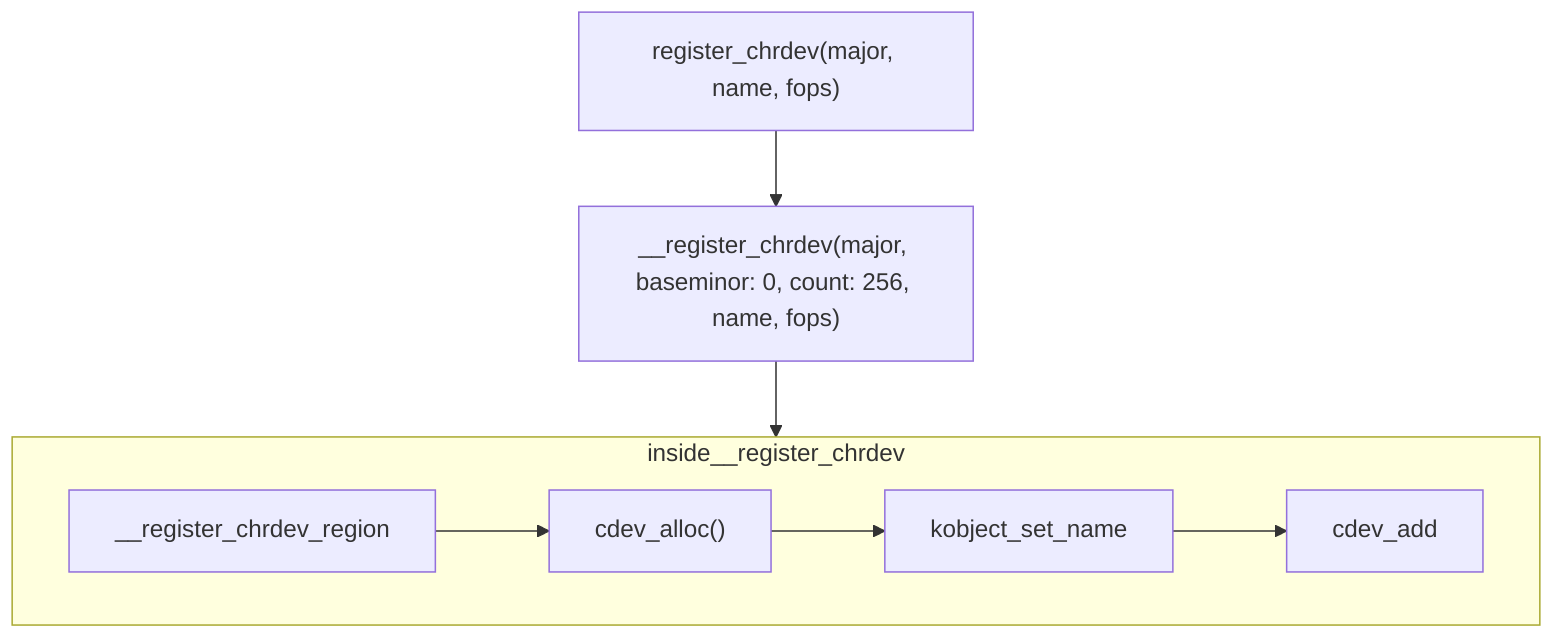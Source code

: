 flowchart TB
    register_chrdev["register_chrdev(major, name, fops)"]
    __register_chrdev["__register_chrdev(major, baseminor: 0, count: 256, name, fops)"]

    subgraph inside__register_chrdev
        __register_chrdev_region["__register_chrdev_region"]
        cdev_alloc["cdev_alloc()"]
        kobject_set_name["kobject_set_name"]
        cdev_add["cdev_add"]

        __register_chrdev_region --> cdev_alloc
        cdev_alloc --> kobject_set_name
        kobject_set_name --> cdev_add
    end

    register_chrdev --> __register_chrdev
    __register_chrdev --> inside__register_chrdev